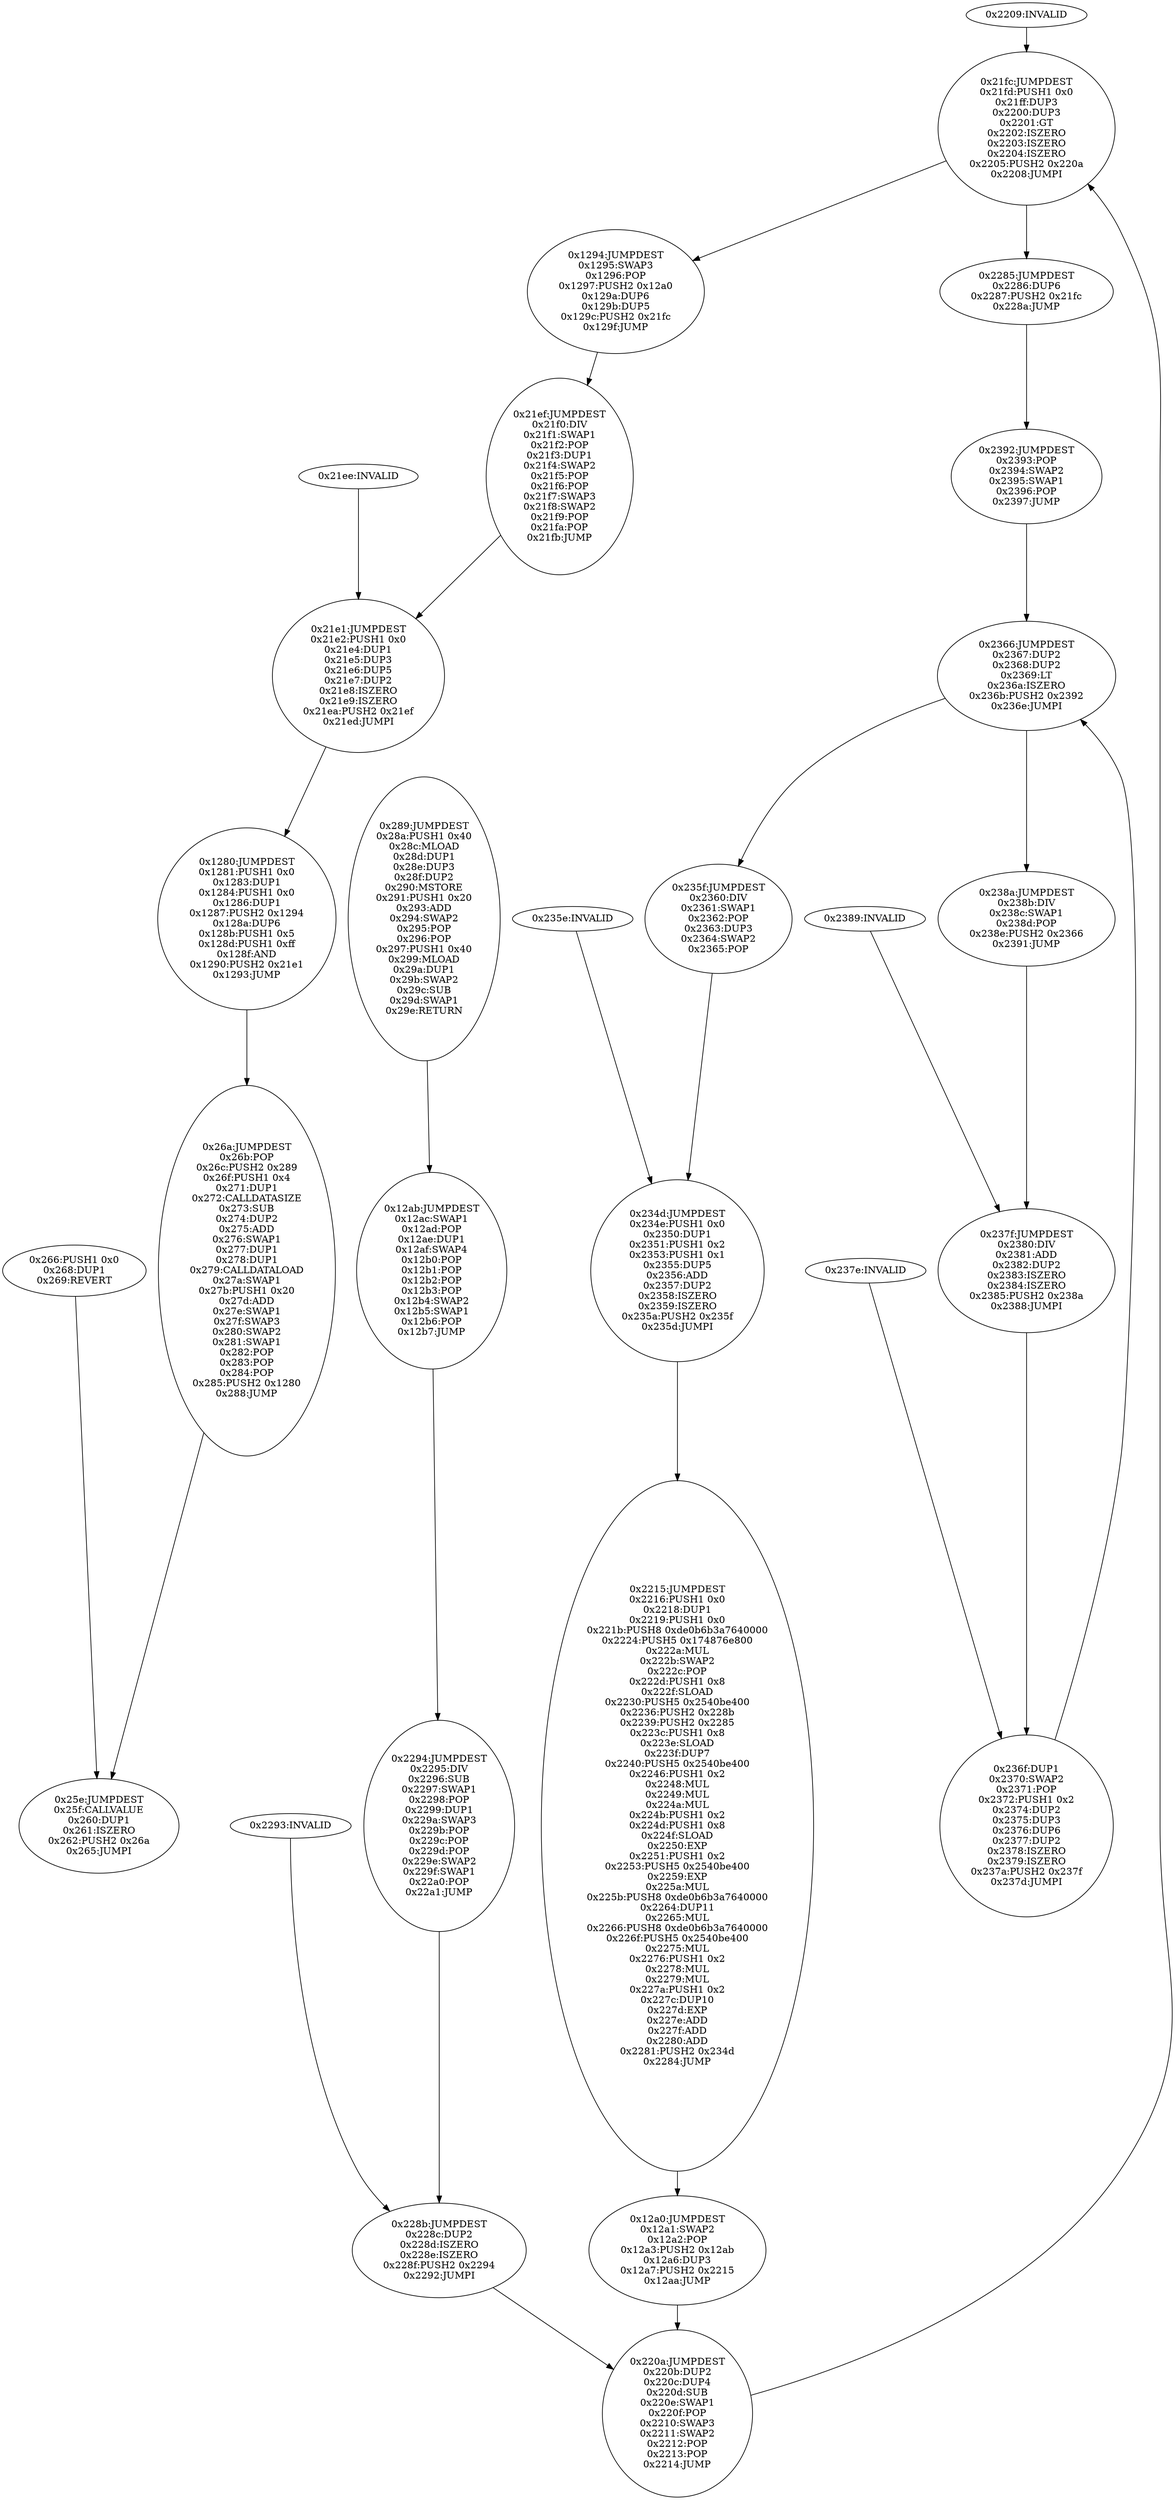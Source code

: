 digraph{
606[label="0x25e:JUMPDEST
0x25f:CALLVALUE
0x260:DUP1
0x261:ISZERO
0x262:PUSH2 0x26a
0x265:JUMPI"]
614[label="0x266:PUSH1 0x0
0x268:DUP1
0x269:REVERT"]
614 -> 606
618[label="0x26a:JUMPDEST
0x26b:POP
0x26c:PUSH2 0x289
0x26f:PUSH1 0x4
0x271:DUP1
0x272:CALLDATASIZE
0x273:SUB
0x274:DUP2
0x275:ADD
0x276:SWAP1
0x277:DUP1
0x278:DUP1
0x279:CALLDATALOAD
0x27a:SWAP1
0x27b:PUSH1 0x20
0x27d:ADD
0x27e:SWAP1
0x27f:SWAP3
0x280:SWAP2
0x281:SWAP1
0x282:POP
0x283:POP
0x284:POP
0x285:PUSH2 0x1280
0x288:JUMP"]
618 -> 606
4736[label="0x1280:JUMPDEST
0x1281:PUSH1 0x0
0x1283:DUP1
0x1284:PUSH1 0x0
0x1286:DUP1
0x1287:PUSH2 0x1294
0x128a:DUP6
0x128b:PUSH1 0x5
0x128d:PUSH1 0xff
0x128f:AND
0x1290:PUSH2 0x21e1
0x1293:JUMP"]
4736 -> 618
8673[label="0x21e1:JUMPDEST
0x21e2:PUSH1 0x0
0x21e4:DUP1
0x21e5:DUP3
0x21e6:DUP5
0x21e7:DUP2
0x21e8:ISZERO
0x21e9:ISZERO
0x21ea:PUSH2 0x21ef
0x21ed:JUMPI"]
8673 -> 4736
8686[label="0x21ee:INVALID"]
8686 -> 8673
8687[label="0x21ef:JUMPDEST
0x21f0:DIV
0x21f1:SWAP1
0x21f2:POP
0x21f3:DUP1
0x21f4:SWAP2
0x21f5:POP
0x21f6:POP
0x21f7:SWAP3
0x21f8:SWAP2
0x21f9:POP
0x21fa:POP
0x21fb:JUMP"]
8687 -> 8673
4756[label="0x1294:JUMPDEST
0x1295:SWAP3
0x1296:POP
0x1297:PUSH2 0x12a0
0x129a:DUP6
0x129b:DUP5
0x129c:PUSH2 0x21fc
0x129f:JUMP"]
4756 -> 8687
8700[label="0x21fc:JUMPDEST
0x21fd:PUSH1 0x0
0x21ff:DUP3
0x2200:DUP3
0x2201:GT
0x2202:ISZERO
0x2203:ISZERO
0x2204:ISZERO
0x2205:PUSH2 0x220a
0x2208:JUMPI"]
8700 -> 4756
8700 -> 8837
8713[label="0x2209:INVALID"]
8713 -> 8700
8714[label="0x220a:JUMPDEST
0x220b:DUP2
0x220c:DUP4
0x220d:SUB
0x220e:SWAP1
0x220f:POP
0x2210:SWAP3
0x2211:SWAP2
0x2212:POP
0x2213:POP
0x2214:JUMP"]
8714 -> 8700
4768[label="0x12a0:JUMPDEST
0x12a1:SWAP2
0x12a2:POP
0x12a3:PUSH2 0x12ab
0x12a6:DUP3
0x12a7:PUSH2 0x2215
0x12aa:JUMP"]
4768 -> 8714
8725[label="0x2215:JUMPDEST
0x2216:PUSH1 0x0
0x2218:DUP1
0x2219:PUSH1 0x0
0x221b:PUSH8 0xde0b6b3a7640000
0x2224:PUSH5 0x174876e800
0x222a:MUL
0x222b:SWAP2
0x222c:POP
0x222d:PUSH1 0x8
0x222f:SLOAD
0x2230:PUSH5 0x2540be400
0x2236:PUSH2 0x228b
0x2239:PUSH2 0x2285
0x223c:PUSH1 0x8
0x223e:SLOAD
0x223f:DUP7
0x2240:PUSH5 0x2540be400
0x2246:PUSH1 0x2
0x2248:MUL
0x2249:MUL
0x224a:MUL
0x224b:PUSH1 0x2
0x224d:PUSH1 0x8
0x224f:SLOAD
0x2250:EXP
0x2251:PUSH1 0x2
0x2253:PUSH5 0x2540be400
0x2259:EXP
0x225a:MUL
0x225b:PUSH8 0xde0b6b3a7640000
0x2264:DUP11
0x2265:MUL
0x2266:PUSH8 0xde0b6b3a7640000
0x226f:PUSH5 0x2540be400
0x2275:MUL
0x2276:PUSH1 0x2
0x2278:MUL
0x2279:MUL
0x227a:PUSH1 0x2
0x227c:DUP10
0x227d:EXP
0x227e:ADD
0x227f:ADD
0x2280:ADD
0x2281:PUSH2 0x234d
0x2284:JUMP"]
8725 -> 4768
9037[label="0x234d:JUMPDEST
0x234e:PUSH1 0x0
0x2350:DUP1
0x2351:PUSH1 0x2
0x2353:PUSH1 0x1
0x2355:DUP5
0x2356:ADD
0x2357:DUP2
0x2358:ISZERO
0x2359:ISZERO
0x235a:PUSH2 0x235f
0x235d:JUMPI"]
9037 -> 8725
9054[label="0x235e:INVALID"]
9054 -> 9037
9055[label="0x235f:JUMPDEST
0x2360:DIV
0x2361:SWAP1
0x2362:POP
0x2363:DUP3
0x2364:SWAP2
0x2365:POP"]
9055 -> 9037
9062[label="0x2366:JUMPDEST
0x2367:DUP2
0x2368:DUP2
0x2369:LT
0x236a:ISZERO
0x236b:PUSH2 0x2392
0x236e:JUMPI"]
9062 -> 9055
9062 -> 9098
9071[label="0x236f:DUP1
0x2370:SWAP2
0x2371:POP
0x2372:PUSH1 0x2
0x2374:DUP2
0x2375:DUP3
0x2376:DUP6
0x2377:DUP2
0x2378:ISZERO
0x2379:ISZERO
0x237a:PUSH2 0x237f
0x237d:JUMPI"]
9071 -> 9062
9086[label="0x237e:INVALID"]
9086 -> 9071
9106[label="0x2392:JUMPDEST
0x2393:POP
0x2394:SWAP2
0x2395:SWAP1
0x2396:POP
0x2397:JUMP"]
9106 -> 9062
9087[label="0x237f:JUMPDEST
0x2380:DIV
0x2381:ADD
0x2382:DUP2
0x2383:ISZERO
0x2384:ISZERO
0x2385:PUSH2 0x238a
0x2388:JUMPI"]
9087 -> 9071
9097[label="0x2389:INVALID"]
9097 -> 9087
8837[label="0x2285:JUMPDEST
0x2286:DUP6
0x2287:PUSH2 0x21fc
0x228a:JUMP"]
8837 -> 9106
9098[label="0x238a:JUMPDEST
0x238b:DIV
0x238c:SWAP1
0x238d:POP
0x238e:PUSH2 0x2366
0x2391:JUMP"]
9098 -> 9087
8843[label="0x228b:JUMPDEST
0x228c:DUP2
0x228d:ISZERO
0x228e:ISZERO
0x228f:PUSH2 0x2294
0x2292:JUMPI"]
8843 -> 8714
8851[label="0x2293:INVALID"]
8851 -> 8843
8852[label="0x2294:JUMPDEST
0x2295:DIV
0x2296:SUB
0x2297:SWAP1
0x2298:POP
0x2299:DUP1
0x229a:SWAP3
0x229b:POP
0x229c:POP
0x229d:POP
0x229e:SWAP2
0x229f:SWAP1
0x22a0:POP
0x22a1:JUMP"]
8852 -> 8843
4779[label="0x12ab:JUMPDEST
0x12ac:SWAP1
0x12ad:POP
0x12ae:DUP1
0x12af:SWAP4
0x12b0:POP
0x12b1:POP
0x12b2:POP
0x12b3:POP
0x12b4:SWAP2
0x12b5:SWAP1
0x12b6:POP
0x12b7:JUMP"]
4779 -> 8852
649[label="0x289:JUMPDEST
0x28a:PUSH1 0x40
0x28c:MLOAD
0x28d:DUP1
0x28e:DUP3
0x28f:DUP2
0x290:MSTORE
0x291:PUSH1 0x20
0x293:ADD
0x294:SWAP2
0x295:POP
0x296:POP
0x297:PUSH1 0x40
0x299:MLOAD
0x29a:DUP1
0x29b:SWAP2
0x29c:SUB
0x29d:SWAP1
0x29e:RETURN"]
649 -> 4779

}